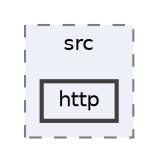 digraph "packages/a2a-server/src/http"
{
 // LATEX_PDF_SIZE
  bgcolor="transparent";
  edge [fontname=Helvetica,fontsize=10,labelfontname=Helvetica,labelfontsize=10];
  node [fontname=Helvetica,fontsize=10,shape=box,height=0.2,width=0.4];
  compound=true
  subgraph clusterdir_b34abed19a4e75dffdb9005da2b95957 {
    graph [ bgcolor="#edf0f7", pencolor="grey50", label="src", fontname=Helvetica,fontsize=10 style="filled,dashed", URL="dir_b34abed19a4e75dffdb9005da2b95957.html",tooltip=""]
  dir_dee882240e541984b08196007e6e6087 [label="http", fillcolor="#edf0f7", color="grey25", style="filled,bold", URL="dir_dee882240e541984b08196007e6e6087.html",tooltip=""];
  }
}
